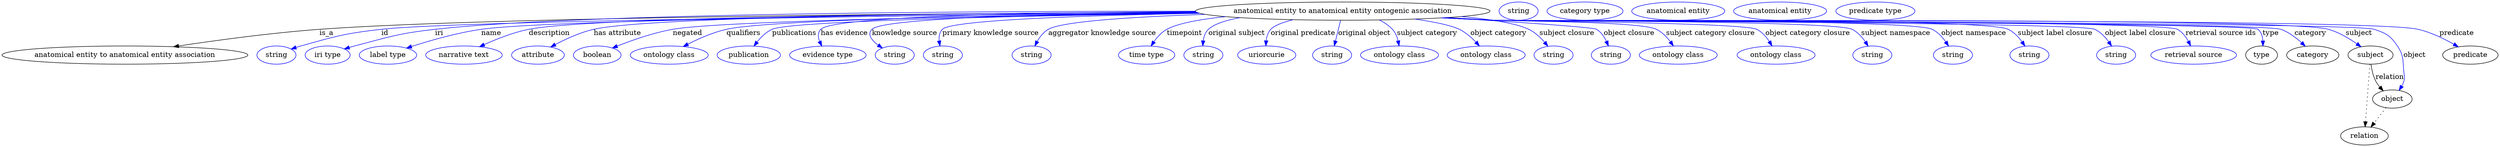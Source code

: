 digraph {
	graph [bb="0,0,4923,283"];
	node [label="\N"];
	"anatomical entity to anatomical entity ontogenic association"	[height=0.5,
		label="anatomical entity to anatomical entity ontogenic association",
		pos="2643.4,265",
		width=8.0701];
	"anatomical entity to anatomical entity association"	[height=0.5,
		pos="242.43,178",
		width=6.7341];
	"anatomical entity to anatomical entity ontogenic association" -> "anatomical entity to anatomical entity association"	[label=is_a,
		lp="640.43,221.5",
		pos="e,338.39,194.53 2354.5,262.98 1879.3,260.63 953.12,253.03 626.43,229 532.1,222.06 425.48,207.65 348.56,196.07"];
	id	[color=blue,
		height=0.5,
		label=string,
		pos="541.43,178",
		width=1.0652];
	"anatomical entity to anatomical entity ontogenic association" -> id	[color=blue,
		label=id,
		lp="755.43,221.5",
		pos="e,570.42,189.98 2357.6,261.65 1867.3,257.19 903.35,246.35 748.43,229 676.7,220.97 658.94,215.43 589.43,196 586.32,195.13 583.12,\
194.17 579.93,193.15",
		style=solid];
	iri	[color=blue,
		height=0.5,
		label="iri type",
		pos="642.43,178",
		width=1.2277];
	"anatomical entity to anatomical entity ontogenic association" -> iri	[color=blue,
		label=iri,
		lp="861.43,221.5",
		pos="e,675.35,190.15 2352.5,264.89 1921.7,265.09 1134.7,260.84 853.43,229 782.15,220.93 764.79,214.31 695.43,196 692.06,195.11 688.58,\
194.13 685.1,193.11",
		style=solid];
	name	[color=blue,
		height=0.5,
		label="label type",
		pos="761.43,178",
		width=1.5707];
	"anatomical entity to anatomical entity ontogenic association" -> name	[color=blue,
		label=name,
		lp="964.43,221.5",
		pos="e,798.02,191.87 2356.8,261.94 1908.8,258.14 1079.7,248.56 944.43,229 897.05,222.15 844.49,206.96 807.9,195.11",
		style=solid];
	description	[color=blue,
		height=0.5,
		label="narrative text",
		pos="911.43,178",
		width=2.0943];
	"anatomical entity to anatomical entity ontogenic association" -> description	[color=blue,
		label=description,
		lp="1077.9,221.5",
		pos="e,941.81,194.62 2354,263.25 1926.3,261.3 1162.2,254.27 1037.4,229 1007.4,222.92 975.31,210.09 951.04,198.95",
		style=solid];
	"has attribute"	[color=blue,
		height=0.5,
		label=attribute,
		pos="1056.4,178",
		width=1.4443];
	"anatomical entity to anatomical entity ontogenic association" -> "has attribute"	[color=blue,
		label="has attribute",
		lp="1212.4,221.5",
		pos="e,1081.4,194.01 2353.9,263.42 1956.3,261.66 1277.4,254.85 1165.4,229 1138.9,222.88 1111.1,209.98 1090.2,198.82",
		style=solid];
	negated	[color=blue,
		height=0.5,
		label=boolean,
		pos="1173.4,178",
		width=1.2999];
	"anatomical entity to anatomical entity ontogenic association" -> negated	[color=blue,
		label=negated,
		lp="1350.4,221.5",
		pos="e,1203.1,191.96 2359.8,260.99 2001.8,256.49 1420.3,246.6 1321.4,229 1283.4,222.23 1241.9,207.52 1212.5,195.8",
		style=solid];
	qualifiers	[color=blue,
		height=0.5,
		label="ontology class",
		pos="1314.4,178",
		width=2.1304];
	"anatomical entity to anatomical entity ontogenic association" -> qualifiers	[color=blue,
		label=qualifiers,
		lp="1460.9,221.5",
		pos="e,1342.2,194.93 2357.9,261.56 2027,257.83 1515.4,248.91 1427.4,229 1400.8,222.97 1372.8,210.6 1351.3,199.66",
		style=solid];
	publications	[color=blue,
		height=0.5,
		label=publication,
		pos="1471.4,178",
		width=1.7332];
	"anatomical entity to anatomical entity ontogenic association" -> publications	[color=blue,
		label=publications,
		lp="1561.4,221.5",
		pos="e,1481.6,195.77 2361.1,260.67 2040.1,256.07 1555.2,246.3 1517.4,229 1505.6,223.61 1495.5,213.64 1487.8,204.02",
		style=solid];
	"has evidence"	[color=blue,
		height=0.5,
		label="evidence type",
		pos="1627.4,178",
		width=2.0943];
	"anatomical entity to anatomical entity ontogenic association" -> "has evidence"	[color=blue,
		label="has evidence",
		lp="1659.9,221.5",
		pos="e,1615.5,195.85 2353.2,263.92 2057.6,262.37 1639,255.47 1613.4,229 1607.2,222.53 1607.9,213.49 1611.2,204.88",
		style=solid];
	"knowledge source"	[color=blue,
		height=0.5,
		label=string,
		pos="1759.4,178",
		width=1.0652];
	"anatomical entity to anatomical entity ontogenic association" -> "knowledge source"	[color=blue,
		label="knowledge source",
		lp="1778.9,221.5",
		pos="e,1735.1,191.96 2355.2,262.7 2090.8,260.04 1736.7,252.14 1714.4,229 1704.7,218.93 1714,207.33 1726.5,197.85",
		style=solid];
	"primary knowledge source"	[color=blue,
		height=0.5,
		label=string,
		pos="1854.4,178",
		width=1.0652];
	"anatomical entity to anatomical entity ontogenic association" -> "primary knowledge source"	[color=blue,
		label="primary knowledge source",
		lp="1948.4,221.5",
		pos="e,1848.6,196.04 2361.7,260.6 2142.1,256.51 1871.3,247.69 1853.4,229 1847.6,222.93 1846.3,214.32 1847,205.94",
		style=solid];
	"aggregator knowledge source"	[color=blue,
		height=0.5,
		label=string,
		pos="2029.4,178",
		width=1.0652];
	"anatomical entity to anatomical entity ontogenic association" -> "aggregator knowledge source"	[color=blue,
		label="aggregator knowledge source",
		lp="2168.9,221.5",
		pos="e,2035.8,196.01 2371.9,258.56 2234.3,253.84 2090.3,245.09 2062.4,229 2053,223.54 2045.7,214.14 2040.5,204.96",
		style=solid];
	timepoint	[color=blue,
		height=0.5,
		label="time type",
		pos="2256.4,178",
		width=1.5346];
	"anatomical entity to anatomical entity ontogenic association" -> timepoint	[color=blue,
		label=timepoint,
		lp="2331.4,221.5",
		pos="e,2265.2,195.91 2412,254.06 2362.5,248.86 2318.4,240.97 2296.4,229 2286.1,223.36 2277.4,213.81 2270.9,204.56",
		style=solid];
	"original subject"	[color=blue,
		height=0.5,
		label=string,
		pos="2368.4,178",
		width=1.0652];
	"anatomical entity to anatomical entity ontogenic association" -> "original subject"	[color=blue,
		label="original subject",
		lp="2434.4,221.5",
		pos="e,2367.2,196.24 2440.7,252.07 2412.6,246.86 2389.6,239.47 2378.4,229 2372.2,223.22 2369.3,214.78 2368,206.47",
		style=solid];
	"original predicate"	[color=blue,
		height=0.5,
		label=uriorcurie,
		pos="2493.4,178",
		width=1.5887];
	"anatomical entity to anatomical entity ontogenic association" -> "original predicate"	[color=blue,
		label="original predicate",
		lp="2564.9,221.5",
		pos="e,2491.7,196.34 2545.2,248 2525.4,242.93 2508.4,236.61 2501.4,229 2495.8,222.91 2493.3,214.52 2492.3,206.36",
		style=solid];
	"original object"	[color=blue,
		height=0.5,
		label=string,
		pos="2622.4,178",
		width=1.0652];
	"anatomical entity to anatomical entity ontogenic association" -> "original object"	[color=blue,
		label="original object",
		lp="2685.9,221.5",
		pos="e,2626.7,196.18 2639.2,246.8 2636.3,235.16 2632.4,219.55 2629.2,206.24",
		style=solid];
	"subject category"	[color=blue,
		height=0.5,
		label="ontology class",
		pos="2755.4,178",
		width=2.1304];
	"anatomical entity to anatomical entity ontogenic association" -> "subject category"	[color=blue,
		label="subject category",
		lp="2809.9,221.5",
		pos="e,2754.5,196.22 2715.8,247.33 2725.3,242.65 2734.3,236.66 2741.4,229 2747.2,222.79 2750.6,214.38 2752.7,206.22",
		style=solid];
	"object category"	[color=blue,
		height=0.5,
		label="ontology class",
		pos="2926.4,178",
		width=2.1304];
	"anatomical entity to anatomical entity ontogenic association" -> "object category"	[color=blue,
		label="object category",
		lp="2950.9,221.5",
		pos="e,2913,196.2 2785.4,249.29 2822.5,243.92 2856.8,237.12 2873.4,229 2885.7,223.02 2897,213.21 2906,203.86",
		style=solid];
	"subject closure"	[color=blue,
		height=0.5,
		label=string,
		pos="3059.4,178",
		width=1.0652];
	"anatomical entity to anatomical entity ontogenic association" -> "subject closure"	[color=blue,
		label="subject closure",
		lp="3085.9,221.5",
		pos="e,3048.2,195.49 2876.8,254.28 2933.4,249.1 2984.9,241.16 3010.4,229 3022.6,223.19 3033.4,213.03 3041.8,203.37",
		style=solid];
	"object closure"	[color=blue,
		height=0.5,
		label=string,
		pos="3172.4,178",
		width=1.0652];
	"anatomical entity to anatomical entity ontogenic association" -> "object closure"	[color=blue,
		label="object closure",
		lp="3208.4,221.5",
		pos="e,3167.6,195.9 2845.5,252.05 2981.7,243.64 3137.8,233.18 3144.4,229 3153.1,223.52 3159.3,214.38 3163.6,205.4",
		style=solid];
	"subject category closure"	[color=blue,
		height=0.5,
		label="ontology class",
		pos="3305.4,178",
		width=2.1304];
	"anatomical entity to anatomical entity ontogenic association" -> "subject category closure"	[color=blue,
		label="subject category closure",
		lp="3368.9,221.5",
		pos="e,3295.8,196.13 2849.6,252.31 2881,250.53 2913.1,248.72 2943.4,247 2978.9,245 3230.6,244.71 3262.4,229 3273.4,223.57 3282.8,213.92 \
3289.9,204.54",
		style=solid];
	"object category closure"	[color=blue,
		height=0.5,
		label="ontology class",
		pos="3498.4,178",
		width=2.1304];
	"anatomical entity to anatomical entity ontogenic association" -> "object category closure"	[color=blue,
		label="object category closure",
		lp="3560.9,221.5",
		pos="e,3490.4,196.17 2844.7,251.99 2877.7,250.19 2911.5,248.46 2943.4,247 2972.1,245.69 3434.9,242.22 3460.4,229 3470.7,223.68 3479,214.18 \
3485.2,204.88",
		style=solid];
	"subject namespace"	[color=blue,
		height=0.5,
		label=string,
		pos="3688.4,178",
		width=1.0652];
	"anatomical entity to anatomical entity ontogenic association" -> "subject namespace"	[color=blue,
		label="subject namespace",
		lp="3734.4,221.5",
		pos="e,3680.1,195.74 2842.3,251.86 2876,250.05 2910.7,248.34 2943.4,247 2982.6,245.39 3613.3,246.42 3648.4,229 3659.3,223.63 3668.1,213.8 \
3674.7,204.27",
		style=solid];
	"object namespace"	[color=blue,
		height=0.5,
		label=string,
		pos="3847.4,178",
		width=1.0652];
	"anatomical entity to anatomical entity ontogenic association" -> "object namespace"	[color=blue,
		label="object namespace",
		lp="3888.4,221.5",
		pos="e,3838.8,195.77 2841.1,251.79 2875.2,249.97 2910.3,248.28 2943.4,247 2991.3,245.14 3763.3,249.96 3806.4,229 3817.4,223.66 3826.5,\
213.84 3833.2,204.31",
		style=solid];
	"subject label closure"	[color=blue,
		height=0.5,
		label=string,
		pos="3998.4,178",
		width=1.0652];
	"anatomical entity to anatomical entity ontogenic association" -> "subject label closure"	[color=blue,
		label="subject label closure",
		lp="4049.4,221.5",
		pos="e,3989.5,195.79 2840.3,251.75 2874.6,249.92 2910.1,248.24 2943.4,247 2999.7,244.91 3905.6,253.23 3956.4,229 3967.6,223.7 3976.8,\
213.88 3983.8,204.34",
		style=solid];
	"object label closure"	[color=blue,
		height=0.5,
		label=string,
		pos="4169.4,178",
		width=1.0652];
	"anatomical entity to anatomical entity ontogenic association" -> "object label closure"	[color=blue,
		label="object label closure",
		lp="4216.9,221.5",
		pos="e,4160.5,195.8 2839.8,251.7 2874.4,249.87 2909.9,248.2 2943.4,247 2976.3,245.82 4097.7,243.12 4127.4,229 4138.6,223.71 4147.8,213.89 \
4154.8,204.35",
		style=solid];
	"retrieval source ids"	[color=blue,
		height=0.5,
		label="retrieval source",
		pos="4322.4,178",
		width=2.347];
	"anatomical entity to anatomical entity ontogenic association" -> "retrieval source ids"	[color=blue,
		label="retrieval source ids",
		lp="4375.9,221.5",
		pos="e,4316.4,196.18 2839,251.69 2873.8,249.85 2909.7,248.18 2943.4,247 2980.8,245.69 4257.7,247.18 4290.4,229 4299.9,223.74 4307,214.39 \
4312,205.18",
		style=solid];
	type	[height=0.5,
		pos="4456.4,178",
		width=0.86659];
	"anatomical entity to anatomical entity ontogenic association" -> type	[color=blue,
		label=type,
		lp="4474.4,221.5",
		pos="e,4459.1,195.98 2839,251.65 2873.8,249.82 2909.7,248.16 2943.4,247 2964.3,246.28 4433.7,242.82 4449.4,229 4455.9,223.32 4458.4,214.65 \
4459.1,206.11",
		style=solid];
	category	[height=0.5,
		pos="4557.4,178",
		width=1.4263];
	"anatomical entity to anatomical entity ontogenic association" -> category	[color=blue,
		label=category,
		lp="4552.9,221.5",
		pos="e,4542.7,195.47 2838.6,251.66 2873.5,249.82 2909.5,248.16 2943.4,247 2986.5,245.53 4453.8,243.42 4494.4,229 4509.7,223.59 4524,212.83 \
4535.2,202.67",
		style=solid];
	subject	[height=0.5,
		pos="4671.4,178",
		width=1.2277];
	"anatomical entity to anatomical entity ontogenic association" -> subject	[color=blue,
		label=subject,
		lp="4648.4,221.5",
		pos="e,4652.7,194.32 2838.6,251.64 2873.5,249.8 2909.5,248.15 2943.4,247 3034.8,243.91 4500.5,253.96 4588.4,229 4608.6,223.28 4628.8,\
211.29 4644.2,200.48",
		style=solid];
	object	[height=0.5,
		pos="4714.4,91",
		width=1.0832];
	"anatomical entity to anatomical entity ontogenic association" -> object	[color=blue,
		label=object,
		lp="4758.4,178",
		pos="e,4727.8,108.09 2838.6,251.63 2873.5,249.79 2909.5,248.14 2943.4,247 2991.6,245.39 4632.6,243.99 4678.4,229 4702.3,221.17 4710.4,\
216.87 4724.4,196 4738.2,175.52 4734.5,166.51 4737.4,142 4738.2,135.38 4739.3,133.39 4737.4,127 4736.4,123.55 4734.9,120.13 4733.2,\
116.85",
		style=solid];
	predicate	[height=0.5,
		pos="4868.4,178",
		width=1.5165];
	"anatomical entity to anatomical entity ontogenic association" -> predicate	[color=blue,
		label=predicate,
		lp="4841.4,221.5",
		pos="e,4844.6,194.35 2838.2,251.63 2873.2,249.79 2909.4,248.13 2943.4,247 3044.6,243.64 4666.9,252.17 4765.4,229 4790.3,223.15 4816.2,\
210.55 4835.8,199.47",
		style=solid];
	association_type	[color=blue,
		height=0.5,
		label=string,
		pos="2990.4,265",
		width=1.0652];
	association_category	[color=blue,
		height=0.5,
		label="category type",
		pos="3121.4,265",
		width=2.0762];
	subject -> object	[label=relation,
		lp="4709.4,134.5",
		pos="e,4696.5,107.23 4672.5,159.55 4673.7,149.57 4676.2,137.07 4681.4,127 4683.7,122.68 4686.6,118.52 4689.8,114.66"];
	relation	[height=0.5,
		pos="4659.4,18",
		width=1.2999];
	subject -> relation	[pos="e,4660.7,36.188 4670.1,159.79 4668,132.48 4664,78.994 4661.5,46.38",
		style=dotted];
	"anatomical entity to anatomical entity ontogenic association_subject"	[color=blue,
		height=0.5,
		label="anatomical entity",
		pos="3305.4,265",
		width=2.5456];
	object -> relation	[pos="e,4672.2,35.54 4701.9,73.889 4695,64.939 4686.2,53.617 4678.5,43.584",
		style=dotted];
	"anatomical entity to anatomical entity ontogenic association_object"	[color=blue,
		height=0.5,
		label="anatomical entity",
		pos="3506.4,265",
		width=2.5456];
	"anatomical entity to anatomical entity ontogenic association_predicate"	[color=blue,
		height=0.5,
		label="predicate type",
		pos="3694.4,265",
		width=2.1665];
}
